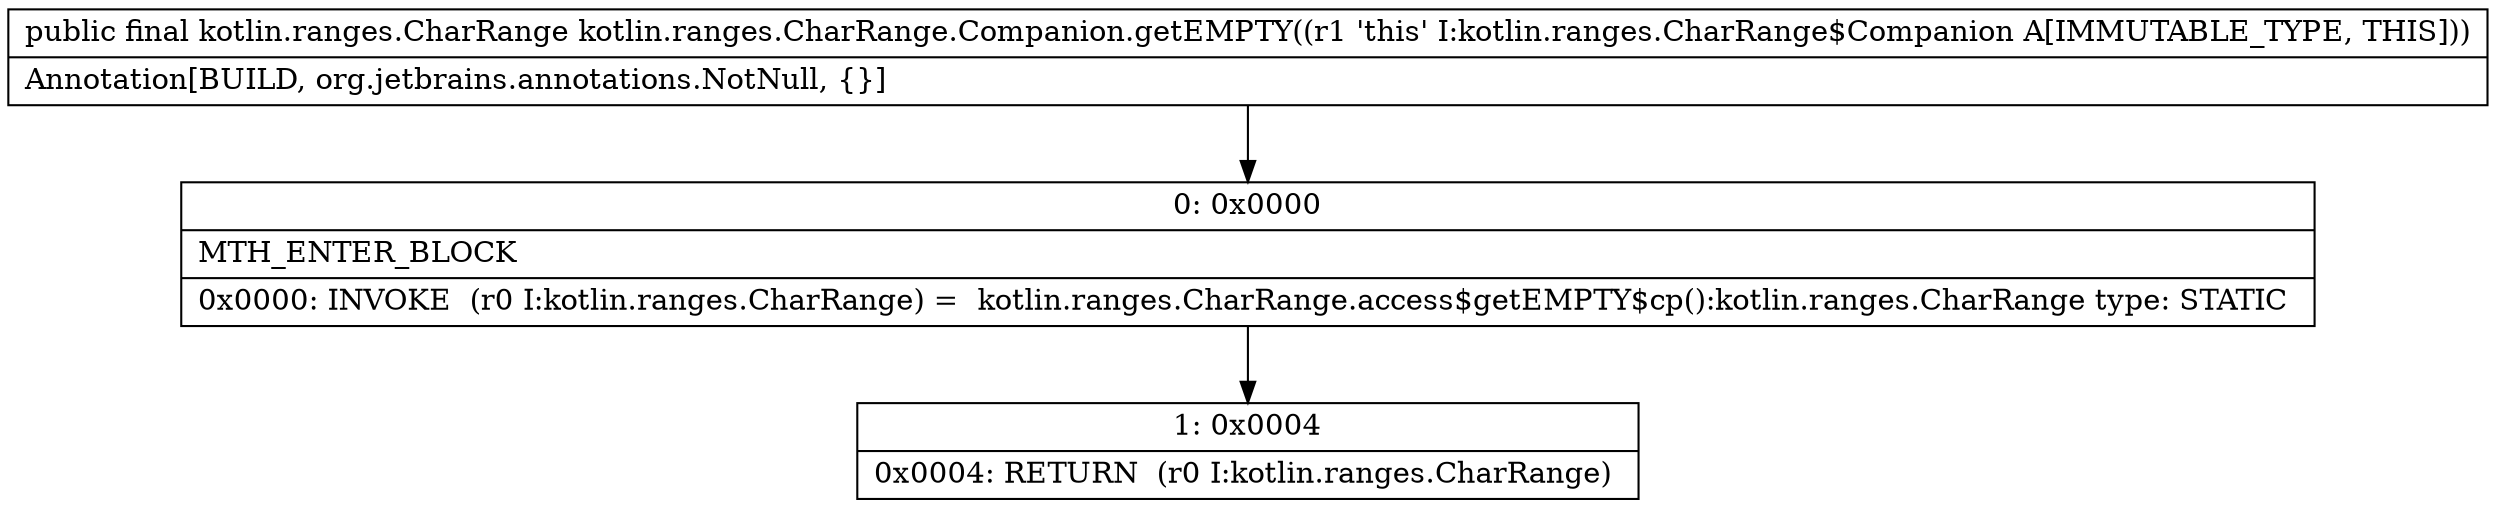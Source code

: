 digraph "CFG forkotlin.ranges.CharRange.Companion.getEMPTY()Lkotlin\/ranges\/CharRange;" {
Node_0 [shape=record,label="{0\:\ 0x0000|MTH_ENTER_BLOCK\l|0x0000: INVOKE  (r0 I:kotlin.ranges.CharRange) =  kotlin.ranges.CharRange.access$getEMPTY$cp():kotlin.ranges.CharRange type: STATIC \l}"];
Node_1 [shape=record,label="{1\:\ 0x0004|0x0004: RETURN  (r0 I:kotlin.ranges.CharRange) \l}"];
MethodNode[shape=record,label="{public final kotlin.ranges.CharRange kotlin.ranges.CharRange.Companion.getEMPTY((r1 'this' I:kotlin.ranges.CharRange$Companion A[IMMUTABLE_TYPE, THIS]))  | Annotation[BUILD, org.jetbrains.annotations.NotNull, \{\}]\l}"];
MethodNode -> Node_0;
Node_0 -> Node_1;
}

